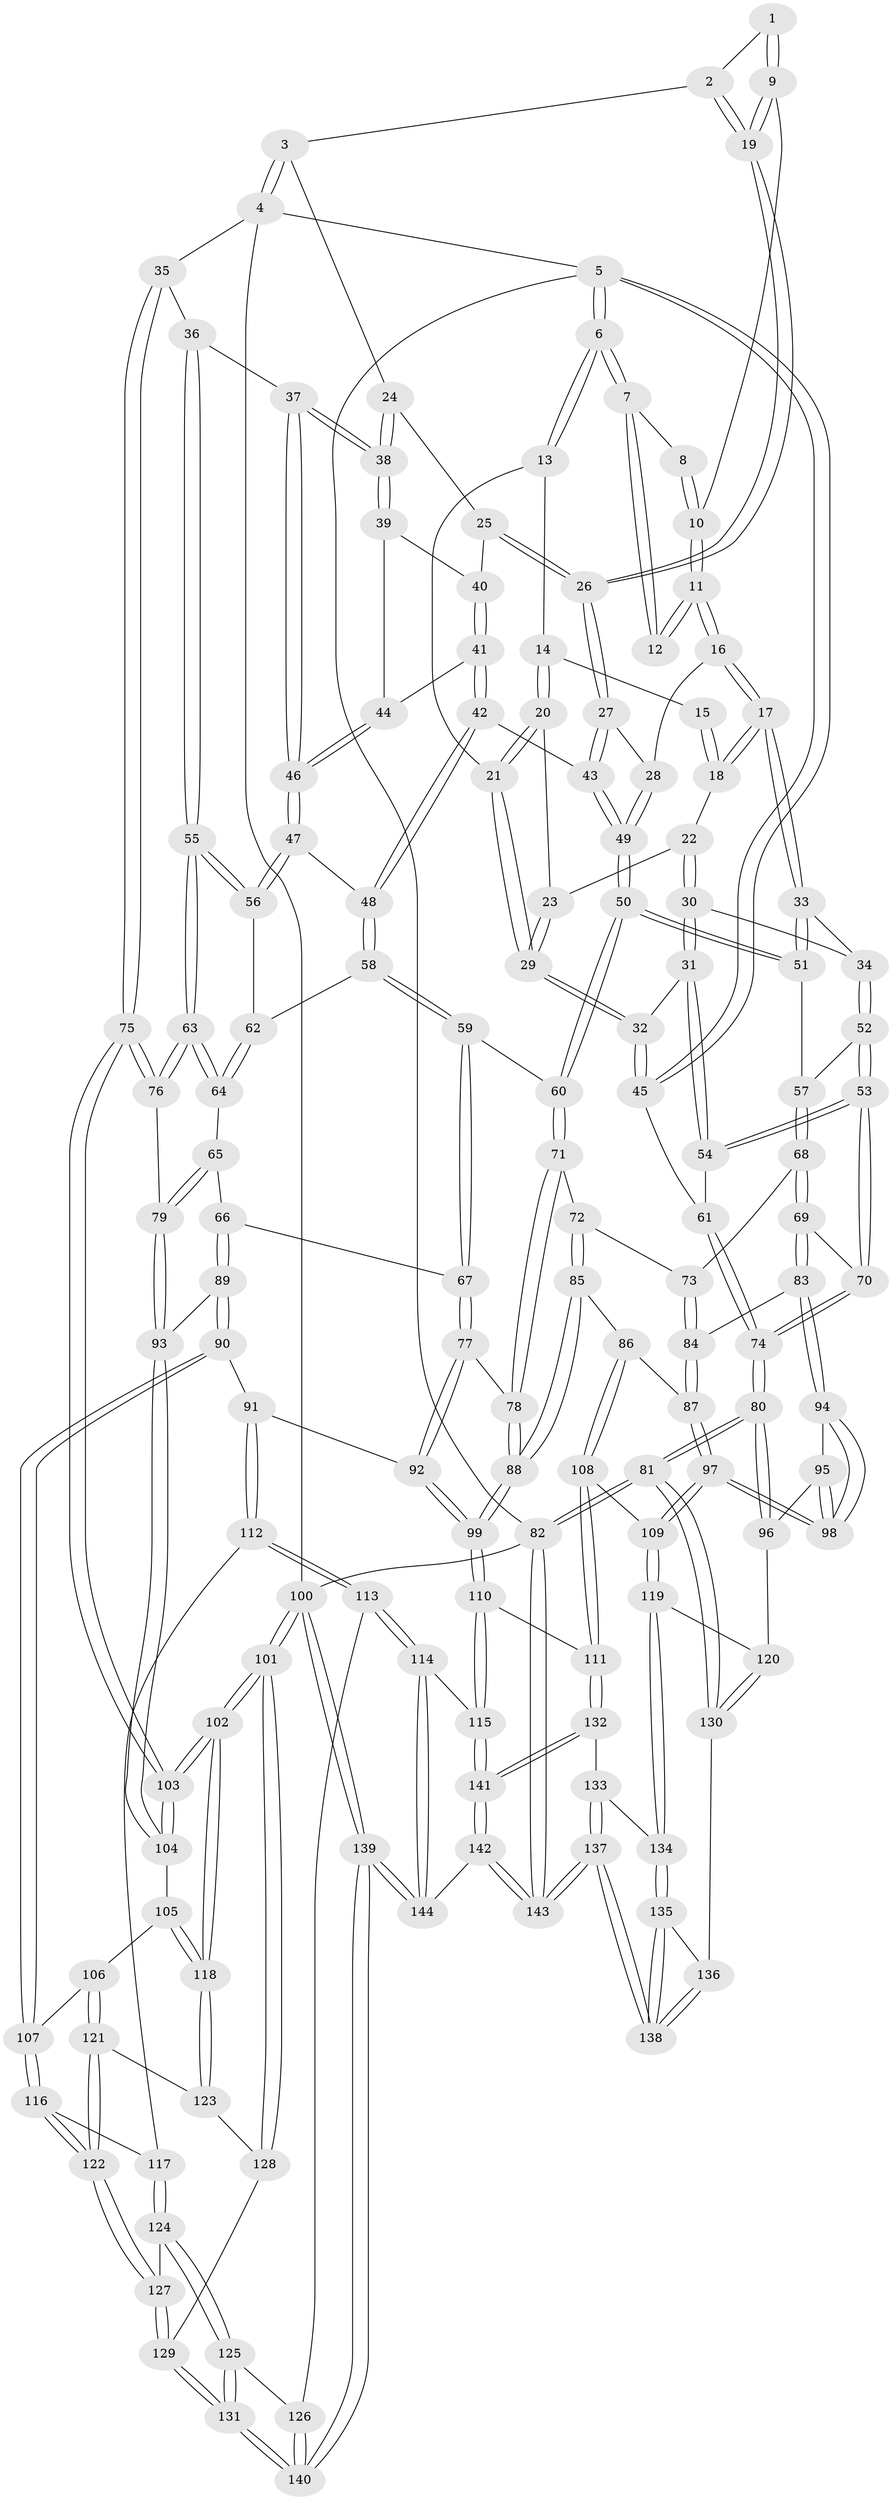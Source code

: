 // coarse degree distribution, {3: 0.14606741573033707, 4: 0.48314606741573035, 5: 0.2808988764044944, 2: 0.02247191011235955, 6: 0.06741573033707865}
// Generated by graph-tools (version 1.1) at 2025/24/03/03/25 07:24:33]
// undirected, 144 vertices, 357 edges
graph export_dot {
graph [start="1"]
  node [color=gray90,style=filled];
  1 [pos="+0.631865052703989+0"];
  2 [pos="+0.8567868720791629+0"];
  3 [pos="+0.8990873925597966+0"];
  4 [pos="+1+0"];
  5 [pos="+0+0"];
  6 [pos="+0+0"];
  7 [pos="+0.36638040683591805+0"];
  8 [pos="+0.6282108839640406+0"];
  9 [pos="+0.6210012880179964+0.08046261047371014"];
  10 [pos="+0.554919685796547+0.0545203420020337"];
  11 [pos="+0.4395742046198197+0.11494647678093356"];
  12 [pos="+0.36638748497770446+0"];
  13 [pos="+0.16796164770264804+0.04097063572337686"];
  14 [pos="+0.2214158896228739+0.06372145589366005"];
  15 [pos="+0.3202230308762936+0"];
  16 [pos="+0.436311847211345+0.1277244509868957"];
  17 [pos="+0.4127651051384669+0.15235330465076852"];
  18 [pos="+0.2802122666577948+0.08062318002167534"];
  19 [pos="+0.6358933336822143+0.091689720405583"];
  20 [pos="+0.23726431808576146+0.0768327517051426"];
  21 [pos="+0.15945197732010122+0.13560822731058114"];
  22 [pos="+0.25182361679983223+0.08541170614234833"];
  23 [pos="+0.24661736259516953+0.08372348198715071"];
  24 [pos="+0.8477641947137395+0"];
  25 [pos="+0.7081048368555892+0.1128158729237831"];
  26 [pos="+0.6553921835064968+0.13625722773935184"];
  27 [pos="+0.6395314911449602+0.1863513713682138"];
  28 [pos="+0.5108797173961686+0.15836548598316078"];
  29 [pos="+0.15245644021926155+0.18278883962130374"];
  30 [pos="+0.2452395026682745+0.19835794984202948"];
  31 [pos="+0.16143794358980937+0.23287494545786155"];
  32 [pos="+0.1502806439869868+0.18893457883551878"];
  33 [pos="+0.40209788801261936+0.17814558193772756"];
  34 [pos="+0.36010473501210893+0.19576031180329417"];
  35 [pos="+1+0.14554541980135677"];
  36 [pos="+0.9231394002575524+0.20493077003258436"];
  37 [pos="+0.899294163486991+0.18786795765835124"];
  38 [pos="+0.8584187610408069+0.0758568731119937"];
  39 [pos="+0.7758633639372744+0.15691166774937895"];
  40 [pos="+0.7369591207988351+0.14175546342503043"];
  41 [pos="+0.7468017344358653+0.16992403554697433"];
  42 [pos="+0.6723667424148597+0.2344197355457189"];
  43 [pos="+0.653951427637433+0.2258274170657222"];
  44 [pos="+0.7710981689392374+0.16648030634239644"];
  45 [pos="+0+0"];
  46 [pos="+0.7835378636559086+0.25063733348027667"];
  47 [pos="+0.76728232039368+0.26607278614705876"];
  48 [pos="+0.7242507874184738+0.2686569046435006"];
  49 [pos="+0.5658957236204537+0.31886000613836124"];
  50 [pos="+0.5354875166324993+0.3629925289766968"];
  51 [pos="+0.4613858746434718+0.35077862407463783"];
  52 [pos="+0.2686424317120156+0.3499814239931524"];
  53 [pos="+0.15108687615604288+0.39135273145185834"];
  54 [pos="+0.1404069497737772+0.28606545798724314"];
  55 [pos="+0.9246901988811453+0.41319216430827377"];
  56 [pos="+0.8236967058966624+0.33855428702977813"];
  57 [pos="+0.43963911586776633+0.3679809843547487"];
  58 [pos="+0.7020584518669112+0.38307813401893254"];
  59 [pos="+0.6675766340651259+0.4405944726786403"];
  60 [pos="+0.5918367311252766+0.42897733076300626"];
  61 [pos="+0+0.01828163040166776"];
  62 [pos="+0.7491321201663284+0.376785606106782"];
  63 [pos="+0.9248693638805427+0.4135942335191669"];
  64 [pos="+0.8751536364036194+0.4368353248802423"];
  65 [pos="+0.8180526380873976+0.4700889794339751"];
  66 [pos="+0.7428522104419971+0.5037098143950957"];
  67 [pos="+0.7209207499673624+0.4944828743697808"];
  68 [pos="+0.41423583951682696+0.4296384811852635"];
  69 [pos="+0.1730421240590074+0.45847162482539827"];
  70 [pos="+0.14786398056550087+0.3997694109156129"];
  71 [pos="+0.5463285081239174+0.5264182068790447"];
  72 [pos="+0.42422535988030585+0.5294899915704558"];
  73 [pos="+0.4067734969880967+0.5098531232022456"];
  74 [pos="+0+0.44239562247561764"];
  75 [pos="+1+0.480119441550097"];
  76 [pos="+1+0.4694912311555234"];
  77 [pos="+0.6276105573251076+0.6019852319388606"];
  78 [pos="+0.566880961770531+0.6061805371853032"];
  79 [pos="+0.8825097274124036+0.6396656672185321"];
  80 [pos="+0+0.6595502427929598"];
  81 [pos="+0+1"];
  82 [pos="+0+1"];
  83 [pos="+0.19109774733954524+0.5281674348615998"];
  84 [pos="+0.25171479510016265+0.5471488426143961"];
  85 [pos="+0.42832211372518103+0.6495762908451681"];
  86 [pos="+0.4017028602800253+0.6634291420269315"];
  87 [pos="+0.3321619491482073+0.6370580913771783"];
  88 [pos="+0.5285372001654848+0.6739245706264214"];
  89 [pos="+0.7810017619916868+0.6378743744084501"];
  90 [pos="+0.748588603570939+0.6707700269345168"];
  91 [pos="+0.7330063880604408+0.6842270568638549"];
  92 [pos="+0.7238642182514136+0.6842625879199836"];
  93 [pos="+0.8772518971182119+0.6470446889928518"];
  94 [pos="+0.18242751171430974+0.5454432418244178"];
  95 [pos="+0+0.6672318330319731"];
  96 [pos="+0+0.6683900142807322"];
  97 [pos="+0.22346007715902397+0.7790910090097406"];
  98 [pos="+0.21165459192869518+0.7535930917382376"];
  99 [pos="+0.5662508103042146+0.762797437505675"];
  100 [pos="+1+1"];
  101 [pos="+1+1"];
  102 [pos="+1+0.8151122218704804"];
  103 [pos="+1+0.6263288349512942"];
  104 [pos="+0.907171400769586+0.704975673098714"];
  105 [pos="+0.9073164634804047+0.708279746957554"];
  106 [pos="+0.9019426100825315+0.7371114986701481"];
  107 [pos="+0.8423893600794484+0.7611229602056664"];
  108 [pos="+0.36066838136023044+0.7948992756144367"];
  109 [pos="+0.22350297223788285+0.7793059243855237"];
  110 [pos="+0.5570578960609988+0.8314848898808624"];
  111 [pos="+0.42103021260382756+0.8584865769369875"];
  112 [pos="+0.7456827352829484+0.7394574837554894"];
  113 [pos="+0.6445755604615888+0.8833896494424086"];
  114 [pos="+0.6221773814401492+0.8861721936152152"];
  115 [pos="+0.5839261054417269+0.8597218620477707"];
  116 [pos="+0.7970790291506272+0.7924128361084865"];
  117 [pos="+0.7908326379287809+0.795054633781084"];
  118 [pos="+1+0.8009724812225869"];
  119 [pos="+0.18797104865465963+0.8313894437545449"];
  120 [pos="+0.09415012004886426+0.8182616232652332"];
  121 [pos="+0.9192885650350286+0.8004456632553104"];
  122 [pos="+0.9019782428912602+0.8213311989498098"];
  123 [pos="+0.9531278213661681+0.8131231885757682"];
  124 [pos="+0.7884522050242977+0.8190048275075282"];
  125 [pos="+0.7771736901472849+0.8454116895262846"];
  126 [pos="+0.7094886529810874+0.8915078160764816"];
  127 [pos="+0.8888217789711487+0.8446969029700933"];
  128 [pos="+0.9660387100175818+0.8992582574101031"];
  129 [pos="+0.8771785522542438+0.9014525627430758"];
  130 [pos="+0+0.9200092125653707"];
  131 [pos="+0.8698647861110377+0.910547803284391"];
  132 [pos="+0.41840149053909553+0.8647229768396718"];
  133 [pos="+0.300822003009853+0.909669192855553"];
  134 [pos="+0.18906859484626845+0.8484241844796304"];
  135 [pos="+0.18757300777877514+0.8569159537982365"];
  136 [pos="+0.08160192559985431+0.9422356158277723"];
  137 [pos="+0.25574558833309347+1"];
  138 [pos="+0.2543849376248042+1"];
  139 [pos="+0.9094679239097496+1"];
  140 [pos="+0.8423828487633007+1"];
  141 [pos="+0.36542454891044057+1"];
  142 [pos="+0.3603770113424799+1"];
  143 [pos="+0.264673781208591+1"];
  144 [pos="+0.6343080564336567+1"];
  1 -- 2;
  1 -- 9;
  1 -- 9;
  2 -- 3;
  2 -- 19;
  2 -- 19;
  3 -- 4;
  3 -- 4;
  3 -- 24;
  4 -- 5;
  4 -- 35;
  4 -- 100;
  5 -- 6;
  5 -- 6;
  5 -- 45;
  5 -- 45;
  5 -- 82;
  6 -- 7;
  6 -- 7;
  6 -- 13;
  6 -- 13;
  7 -- 8;
  7 -- 12;
  7 -- 12;
  8 -- 10;
  8 -- 10;
  9 -- 10;
  9 -- 19;
  9 -- 19;
  10 -- 11;
  10 -- 11;
  11 -- 12;
  11 -- 12;
  11 -- 16;
  11 -- 16;
  13 -- 14;
  13 -- 21;
  14 -- 15;
  14 -- 20;
  14 -- 20;
  15 -- 18;
  15 -- 18;
  16 -- 17;
  16 -- 17;
  16 -- 28;
  17 -- 18;
  17 -- 18;
  17 -- 33;
  17 -- 33;
  18 -- 22;
  19 -- 26;
  19 -- 26;
  20 -- 21;
  20 -- 21;
  20 -- 23;
  21 -- 29;
  21 -- 29;
  22 -- 23;
  22 -- 30;
  22 -- 30;
  23 -- 29;
  23 -- 29;
  24 -- 25;
  24 -- 38;
  24 -- 38;
  25 -- 26;
  25 -- 26;
  25 -- 40;
  26 -- 27;
  26 -- 27;
  27 -- 28;
  27 -- 43;
  27 -- 43;
  28 -- 49;
  28 -- 49;
  29 -- 32;
  29 -- 32;
  30 -- 31;
  30 -- 31;
  30 -- 34;
  31 -- 32;
  31 -- 54;
  31 -- 54;
  32 -- 45;
  32 -- 45;
  33 -- 34;
  33 -- 51;
  33 -- 51;
  34 -- 52;
  34 -- 52;
  35 -- 36;
  35 -- 75;
  35 -- 75;
  36 -- 37;
  36 -- 55;
  36 -- 55;
  37 -- 38;
  37 -- 38;
  37 -- 46;
  37 -- 46;
  38 -- 39;
  38 -- 39;
  39 -- 40;
  39 -- 44;
  40 -- 41;
  40 -- 41;
  41 -- 42;
  41 -- 42;
  41 -- 44;
  42 -- 43;
  42 -- 48;
  42 -- 48;
  43 -- 49;
  43 -- 49;
  44 -- 46;
  44 -- 46;
  45 -- 61;
  46 -- 47;
  46 -- 47;
  47 -- 48;
  47 -- 56;
  47 -- 56;
  48 -- 58;
  48 -- 58;
  49 -- 50;
  49 -- 50;
  50 -- 51;
  50 -- 51;
  50 -- 60;
  50 -- 60;
  51 -- 57;
  52 -- 53;
  52 -- 53;
  52 -- 57;
  53 -- 54;
  53 -- 54;
  53 -- 70;
  53 -- 70;
  54 -- 61;
  55 -- 56;
  55 -- 56;
  55 -- 63;
  55 -- 63;
  56 -- 62;
  57 -- 68;
  57 -- 68;
  58 -- 59;
  58 -- 59;
  58 -- 62;
  59 -- 60;
  59 -- 67;
  59 -- 67;
  60 -- 71;
  60 -- 71;
  61 -- 74;
  61 -- 74;
  62 -- 64;
  62 -- 64;
  63 -- 64;
  63 -- 64;
  63 -- 76;
  63 -- 76;
  64 -- 65;
  65 -- 66;
  65 -- 79;
  65 -- 79;
  66 -- 67;
  66 -- 89;
  66 -- 89;
  67 -- 77;
  67 -- 77;
  68 -- 69;
  68 -- 69;
  68 -- 73;
  69 -- 70;
  69 -- 83;
  69 -- 83;
  70 -- 74;
  70 -- 74;
  71 -- 72;
  71 -- 78;
  71 -- 78;
  72 -- 73;
  72 -- 85;
  72 -- 85;
  73 -- 84;
  73 -- 84;
  74 -- 80;
  74 -- 80;
  75 -- 76;
  75 -- 76;
  75 -- 103;
  75 -- 103;
  76 -- 79;
  77 -- 78;
  77 -- 92;
  77 -- 92;
  78 -- 88;
  78 -- 88;
  79 -- 93;
  79 -- 93;
  80 -- 81;
  80 -- 81;
  80 -- 96;
  80 -- 96;
  81 -- 82;
  81 -- 82;
  81 -- 130;
  81 -- 130;
  82 -- 143;
  82 -- 143;
  82 -- 100;
  83 -- 84;
  83 -- 94;
  83 -- 94;
  84 -- 87;
  84 -- 87;
  85 -- 86;
  85 -- 88;
  85 -- 88;
  86 -- 87;
  86 -- 108;
  86 -- 108;
  87 -- 97;
  87 -- 97;
  88 -- 99;
  88 -- 99;
  89 -- 90;
  89 -- 90;
  89 -- 93;
  90 -- 91;
  90 -- 107;
  90 -- 107;
  91 -- 92;
  91 -- 112;
  91 -- 112;
  92 -- 99;
  92 -- 99;
  93 -- 104;
  93 -- 104;
  94 -- 95;
  94 -- 98;
  94 -- 98;
  95 -- 96;
  95 -- 98;
  95 -- 98;
  96 -- 120;
  97 -- 98;
  97 -- 98;
  97 -- 109;
  97 -- 109;
  99 -- 110;
  99 -- 110;
  100 -- 101;
  100 -- 101;
  100 -- 139;
  100 -- 139;
  101 -- 102;
  101 -- 102;
  101 -- 128;
  101 -- 128;
  102 -- 103;
  102 -- 103;
  102 -- 118;
  102 -- 118;
  103 -- 104;
  103 -- 104;
  104 -- 105;
  105 -- 106;
  105 -- 118;
  105 -- 118;
  106 -- 107;
  106 -- 121;
  106 -- 121;
  107 -- 116;
  107 -- 116;
  108 -- 109;
  108 -- 111;
  108 -- 111;
  109 -- 119;
  109 -- 119;
  110 -- 111;
  110 -- 115;
  110 -- 115;
  111 -- 132;
  111 -- 132;
  112 -- 113;
  112 -- 113;
  112 -- 117;
  113 -- 114;
  113 -- 114;
  113 -- 126;
  114 -- 115;
  114 -- 144;
  114 -- 144;
  115 -- 141;
  115 -- 141;
  116 -- 117;
  116 -- 122;
  116 -- 122;
  117 -- 124;
  117 -- 124;
  118 -- 123;
  118 -- 123;
  119 -- 120;
  119 -- 134;
  119 -- 134;
  120 -- 130;
  120 -- 130;
  121 -- 122;
  121 -- 122;
  121 -- 123;
  122 -- 127;
  122 -- 127;
  123 -- 128;
  124 -- 125;
  124 -- 125;
  124 -- 127;
  125 -- 126;
  125 -- 131;
  125 -- 131;
  126 -- 140;
  126 -- 140;
  127 -- 129;
  127 -- 129;
  128 -- 129;
  129 -- 131;
  129 -- 131;
  130 -- 136;
  131 -- 140;
  131 -- 140;
  132 -- 133;
  132 -- 141;
  132 -- 141;
  133 -- 134;
  133 -- 137;
  133 -- 137;
  134 -- 135;
  134 -- 135;
  135 -- 136;
  135 -- 138;
  135 -- 138;
  136 -- 138;
  136 -- 138;
  137 -- 138;
  137 -- 138;
  137 -- 143;
  137 -- 143;
  139 -- 140;
  139 -- 140;
  139 -- 144;
  139 -- 144;
  141 -- 142;
  141 -- 142;
  142 -- 143;
  142 -- 143;
  142 -- 144;
}
